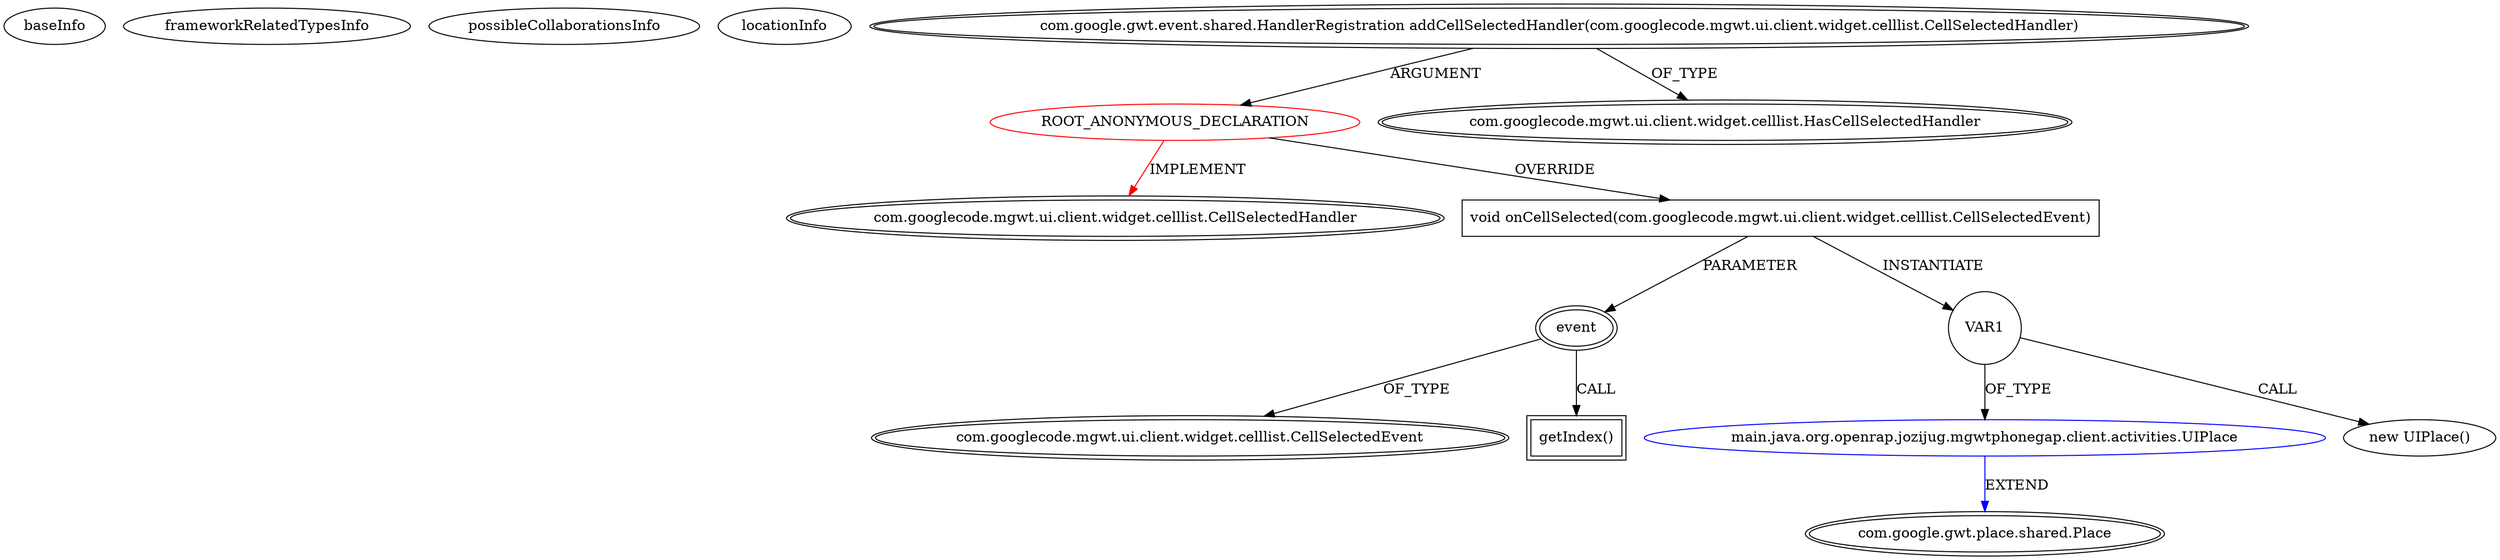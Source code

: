 digraph {
baseInfo[graphId=4381,category="extension_graph",isAnonymous=true,possibleRelation=true]
frameworkRelatedTypesInfo[0="com.googlecode.mgwt.ui.client.widget.celllist.CellSelectedHandler"]
possibleCollaborationsInfo[0="4381~OVERRIDING_METHOD_DECLARATION-INSTANTIATION-~com.googlecode.mgwt.ui.client.widget.celllist.CellSelectedHandler ~com.google.gwt.place.shared.Place ~true~false"]
locationInfo[projectName="rjdkolb-jozijug_phonegapdemo",filePath="/rjdkolb-jozijug_phonegapdemo/jozijug_phonegapdemo-master/src/main/java/org/openrap/jozijug/mgwtphonegap/client/activities/ShowCaseListActivity.java",contextSignature="void start(com.google.gwt.user.client.ui.AcceptsOneWidget,com.google.web.bindery.event.shared.EventBus)",graphId="4381"]
0[label="ROOT_ANONYMOUS_DECLARATION",vertexType="ROOT_ANONYMOUS_DECLARATION",isFrameworkType=false,color=red]
1[label="com.googlecode.mgwt.ui.client.widget.celllist.CellSelectedHandler",vertexType="FRAMEWORK_INTERFACE_TYPE",isFrameworkType=true,peripheries=2]
2[label="com.google.gwt.event.shared.HandlerRegistration addCellSelectedHandler(com.googlecode.mgwt.ui.client.widget.celllist.CellSelectedHandler)",vertexType="OUTSIDE_CALL",isFrameworkType=true,peripheries=2]
3[label="com.googlecode.mgwt.ui.client.widget.celllist.HasCellSelectedHandler",vertexType="FRAMEWORK_INTERFACE_TYPE",isFrameworkType=true,peripheries=2]
4[label="void onCellSelected(com.googlecode.mgwt.ui.client.widget.celllist.CellSelectedEvent)",vertexType="OVERRIDING_METHOD_DECLARATION",isFrameworkType=false,shape=box]
5[label="event",vertexType="PARAMETER_DECLARATION",isFrameworkType=true,peripheries=2]
6[label="com.googlecode.mgwt.ui.client.widget.celllist.CellSelectedEvent",vertexType="FRAMEWORK_CLASS_TYPE",isFrameworkType=true,peripheries=2]
8[label="getIndex()",vertexType="INSIDE_CALL",isFrameworkType=true,peripheries=2,shape=box]
10[label="VAR1",vertexType="VARIABLE_EXPRESION",isFrameworkType=false,shape=circle]
11[label="main.java.org.openrap.jozijug.mgwtphonegap.client.activities.UIPlace",vertexType="REFERENCE_CLIENT_CLASS_DECLARATION",isFrameworkType=false,color=blue]
12[label="com.google.gwt.place.shared.Place",vertexType="FRAMEWORK_CLASS_TYPE",isFrameworkType=true,peripheries=2]
9[label="new UIPlace()",vertexType="CONSTRUCTOR_CALL",isFrameworkType=false]
0->1[label="IMPLEMENT",color=red]
2->0[label="ARGUMENT"]
2->3[label="OF_TYPE"]
0->4[label="OVERRIDE"]
5->6[label="OF_TYPE"]
4->5[label="PARAMETER"]
5->8[label="CALL"]
4->10[label="INSTANTIATE"]
11->12[label="EXTEND",color=blue]
10->11[label="OF_TYPE"]
10->9[label="CALL"]
}
